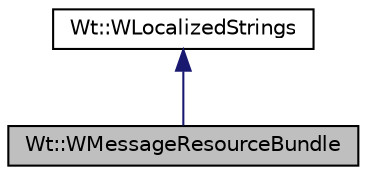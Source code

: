 digraph "Wt::WMessageResourceBundle"
{
 // LATEX_PDF_SIZE
  edge [fontname="Helvetica",fontsize="10",labelfontname="Helvetica",labelfontsize="10"];
  node [fontname="Helvetica",fontsize="10",shape=record];
  Node1 [label="Wt::WMessageResourceBundle",height=0.2,width=0.4,color="black", fillcolor="grey75", style="filled", fontcolor="black",tooltip="Support for localized strings using XML files."];
  Node2 -> Node1 [dir="back",color="midnightblue",fontsize="10",style="solid",fontname="Helvetica"];
  Node2 [label="Wt::WLocalizedStrings",height=0.2,width=0.4,color="black", fillcolor="white", style="filled",URL="$classWt_1_1WLocalizedStrings.html",tooltip="An abstract class that provides support for localized strings."];
}
